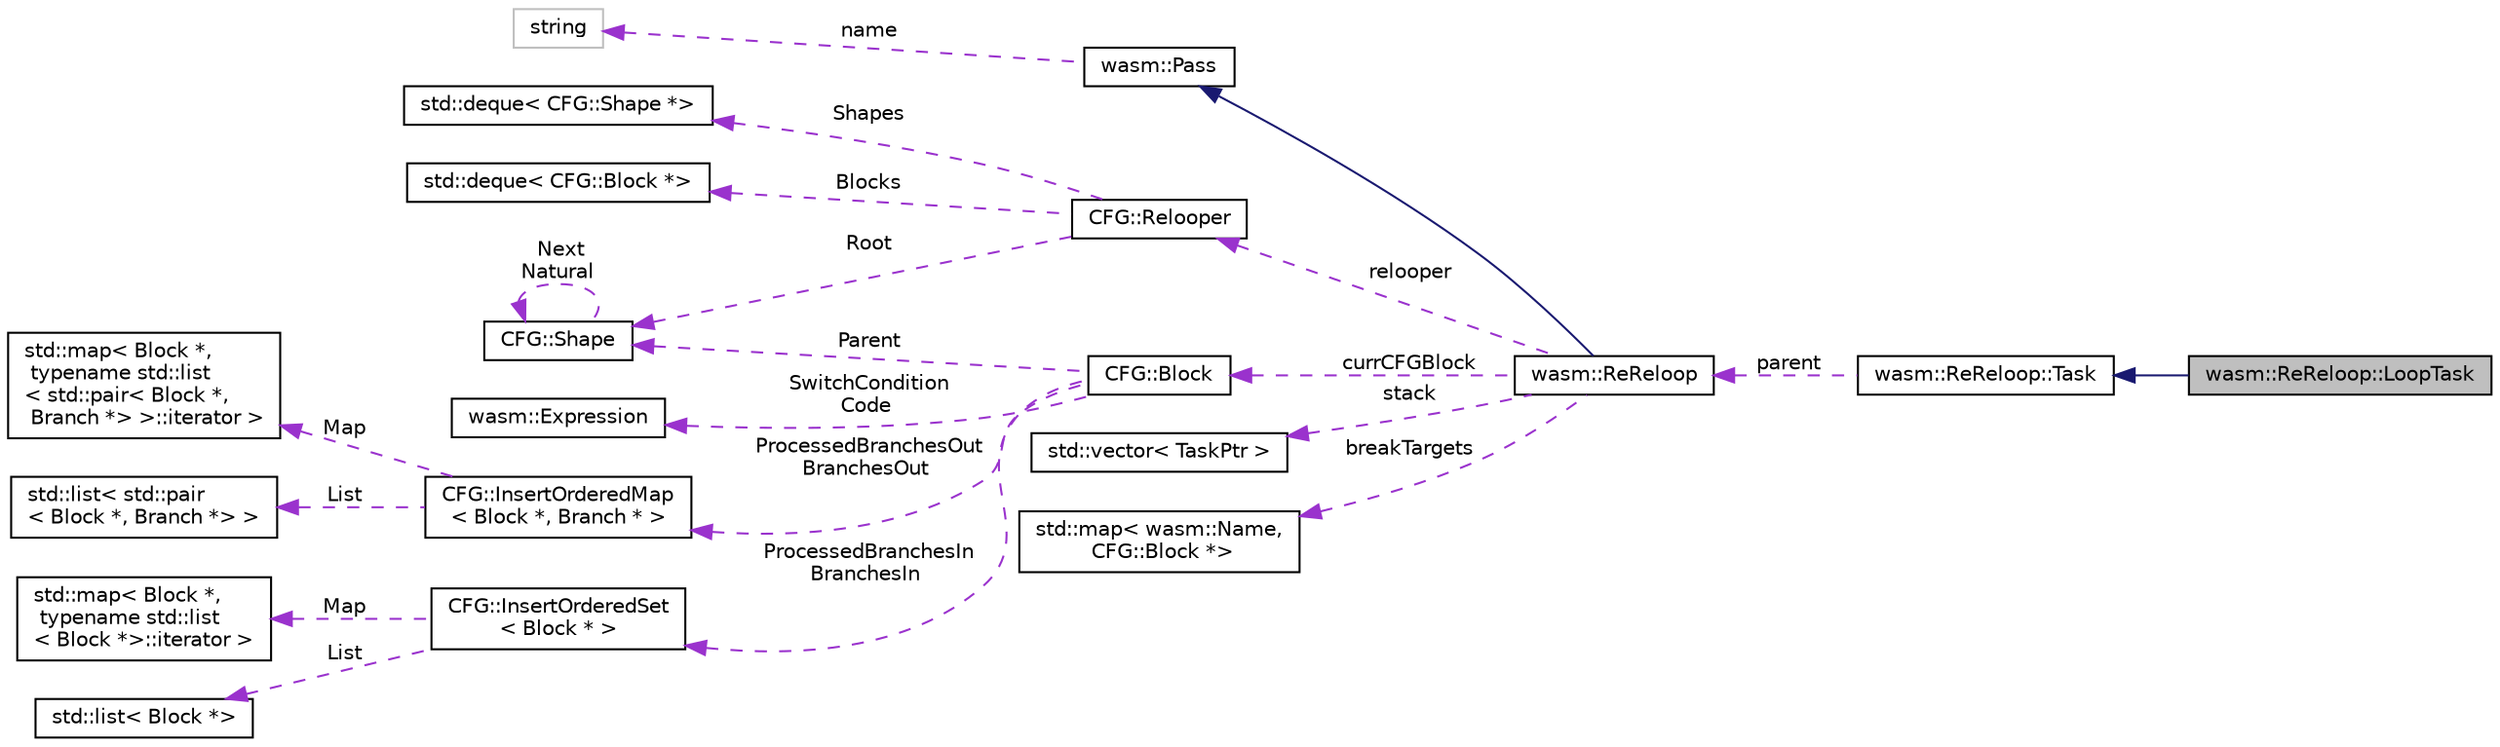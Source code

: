 digraph "wasm::ReReloop::LoopTask"
{
  edge [fontname="Helvetica",fontsize="10",labelfontname="Helvetica",labelfontsize="10"];
  node [fontname="Helvetica",fontsize="10",shape=record];
  rankdir="LR";
  Node2 [label="wasm::ReReloop::LoopTask",height=0.2,width=0.4,color="black", fillcolor="grey75", style="filled", fontcolor="black"];
  Node3 -> Node2 [dir="back",color="midnightblue",fontsize="10",style="solid",fontname="Helvetica"];
  Node3 [label="wasm::ReReloop::Task",height=0.2,width=0.4,color="black", fillcolor="white", style="filled",URL="$structwasm_1_1_re_reloop_1_1_task.html"];
  Node4 -> Node3 [dir="back",color="darkorchid3",fontsize="10",style="dashed",label=" parent" ,fontname="Helvetica"];
  Node4 [label="wasm::ReReloop",height=0.2,width=0.4,color="black", fillcolor="white", style="filled",URL="$structwasm_1_1_re_reloop.html"];
  Node5 -> Node4 [dir="back",color="midnightblue",fontsize="10",style="solid",fontname="Helvetica"];
  Node5 [label="wasm::Pass",height=0.2,width=0.4,color="black", fillcolor="white", style="filled",URL="$classwasm_1_1_pass.html"];
  Node6 -> Node5 [dir="back",color="darkorchid3",fontsize="10",style="dashed",label=" name" ,fontname="Helvetica"];
  Node6 [label="string",height=0.2,width=0.4,color="grey75", fillcolor="white", style="filled"];
  Node7 -> Node4 [dir="back",color="darkorchid3",fontsize="10",style="dashed",label=" relooper" ,fontname="Helvetica"];
  Node7 [label="CFG::Relooper",height=0.2,width=0.4,color="black", fillcolor="white", style="filled",URL="$struct_c_f_g_1_1_relooper.html"];
  Node8 -> Node7 [dir="back",color="darkorchid3",fontsize="10",style="dashed",label=" Shapes" ,fontname="Helvetica"];
  Node8 [label="std::deque\< CFG::Shape *\>",height=0.2,width=0.4,color="black", fillcolor="white", style="filled",URL="$classstd_1_1deque.html"];
  Node9 -> Node7 [dir="back",color="darkorchid3",fontsize="10",style="dashed",label=" Blocks" ,fontname="Helvetica"];
  Node9 [label="std::deque\< CFG::Block *\>",height=0.2,width=0.4,color="black", fillcolor="white", style="filled",URL="$classstd_1_1deque.html"];
  Node10 -> Node7 [dir="back",color="darkorchid3",fontsize="10",style="dashed",label=" Root" ,fontname="Helvetica"];
  Node10 [label="CFG::Shape",height=0.2,width=0.4,color="black", fillcolor="white", style="filled",URL="$struct_c_f_g_1_1_shape.html"];
  Node10 -> Node10 [dir="back",color="darkorchid3",fontsize="10",style="dashed",label=" Next\nNatural" ,fontname="Helvetica"];
  Node11 -> Node4 [dir="back",color="darkorchid3",fontsize="10",style="dashed",label=" stack" ,fontname="Helvetica"];
  Node11 [label="std::vector\< TaskPtr \>",height=0.2,width=0.4,color="black", fillcolor="white", style="filled",URL="$classstd_1_1vector.html"];
  Node12 -> Node4 [dir="back",color="darkorchid3",fontsize="10",style="dashed",label=" currCFGBlock" ,fontname="Helvetica"];
  Node12 [label="CFG::Block",height=0.2,width=0.4,color="black", fillcolor="white", style="filled",URL="$struct_c_f_g_1_1_block.html"];
  Node13 -> Node12 [dir="back",color="darkorchid3",fontsize="10",style="dashed",label=" SwitchCondition\nCode" ,fontname="Helvetica"];
  Node13 [label="wasm::Expression",height=0.2,width=0.4,color="black", fillcolor="white", style="filled",URL="$classwasm_1_1_expression.html"];
  Node14 -> Node12 [dir="back",color="darkorchid3",fontsize="10",style="dashed",label=" ProcessedBranchesOut\nBranchesOut" ,fontname="Helvetica"];
  Node14 [label="CFG::InsertOrderedMap\l\< Block *, Branch * \>",height=0.2,width=0.4,color="black", fillcolor="white", style="filled",URL="$struct_c_f_g_1_1_insert_ordered_map.html"];
  Node15 -> Node14 [dir="back",color="darkorchid3",fontsize="10",style="dashed",label=" Map" ,fontname="Helvetica"];
  Node15 [label="std::map\< Block *,\l typename std::list\l\< std::pair\< Block *,\l Branch *\> \>::iterator \>",height=0.2,width=0.4,color="black", fillcolor="white", style="filled",URL="$classstd_1_1map.html"];
  Node16 -> Node14 [dir="back",color="darkorchid3",fontsize="10",style="dashed",label=" List" ,fontname="Helvetica"];
  Node16 [label="std::list\< std::pair\l\< Block *, Branch *\> \>",height=0.2,width=0.4,color="black", fillcolor="white", style="filled",URL="$classstd_1_1list.html"];
  Node17 -> Node12 [dir="back",color="darkorchid3",fontsize="10",style="dashed",label=" ProcessedBranchesIn\nBranchesIn" ,fontname="Helvetica"];
  Node17 [label="CFG::InsertOrderedSet\l\< Block * \>",height=0.2,width=0.4,color="black", fillcolor="white", style="filled",URL="$struct_c_f_g_1_1_insert_ordered_set.html"];
  Node18 -> Node17 [dir="back",color="darkorchid3",fontsize="10",style="dashed",label=" Map" ,fontname="Helvetica"];
  Node18 [label="std::map\< Block *,\l typename std::list\l\< Block *\>::iterator \>",height=0.2,width=0.4,color="black", fillcolor="white", style="filled",URL="$classstd_1_1map.html"];
  Node19 -> Node17 [dir="back",color="darkorchid3",fontsize="10",style="dashed",label=" List" ,fontname="Helvetica"];
  Node19 [label="std::list\< Block *\>",height=0.2,width=0.4,color="black", fillcolor="white", style="filled",URL="$classstd_1_1list.html"];
  Node10 -> Node12 [dir="back",color="darkorchid3",fontsize="10",style="dashed",label=" Parent" ,fontname="Helvetica"];
  Node20 -> Node4 [dir="back",color="darkorchid3",fontsize="10",style="dashed",label=" breakTargets" ,fontname="Helvetica"];
  Node20 [label="std::map\< wasm::Name,\l CFG::Block *\>",height=0.2,width=0.4,color="black", fillcolor="white", style="filled",URL="$classstd_1_1map.html"];
}
